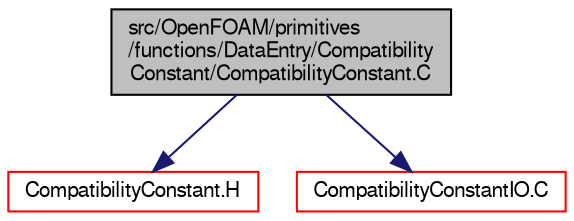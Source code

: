 digraph "src/OpenFOAM/primitives/functions/DataEntry/CompatibilityConstant/CompatibilityConstant.C"
{
  bgcolor="transparent";
  edge [fontname="FreeSans",fontsize="10",labelfontname="FreeSans",labelfontsize="10"];
  node [fontname="FreeSans",fontsize="10",shape=record];
  Node0 [label="src/OpenFOAM/primitives\l/functions/DataEntry/Compatibility\lConstant/CompatibilityConstant.C",height=0.2,width=0.4,color="black", fillcolor="grey75", style="filled", fontcolor="black"];
  Node0 -> Node1 [color="midnightblue",fontsize="10",style="solid",fontname="FreeSans"];
  Node1 [label="CompatibilityConstant.H",height=0.2,width=0.4,color="red",URL="$a12215.html"];
  Node0 -> Node114 [color="midnightblue",fontsize="10",style="solid",fontname="FreeSans"];
  Node114 [label="CompatibilityConstantIO.C",height=0.2,width=0.4,color="red",URL="$a12218.html"];
}
